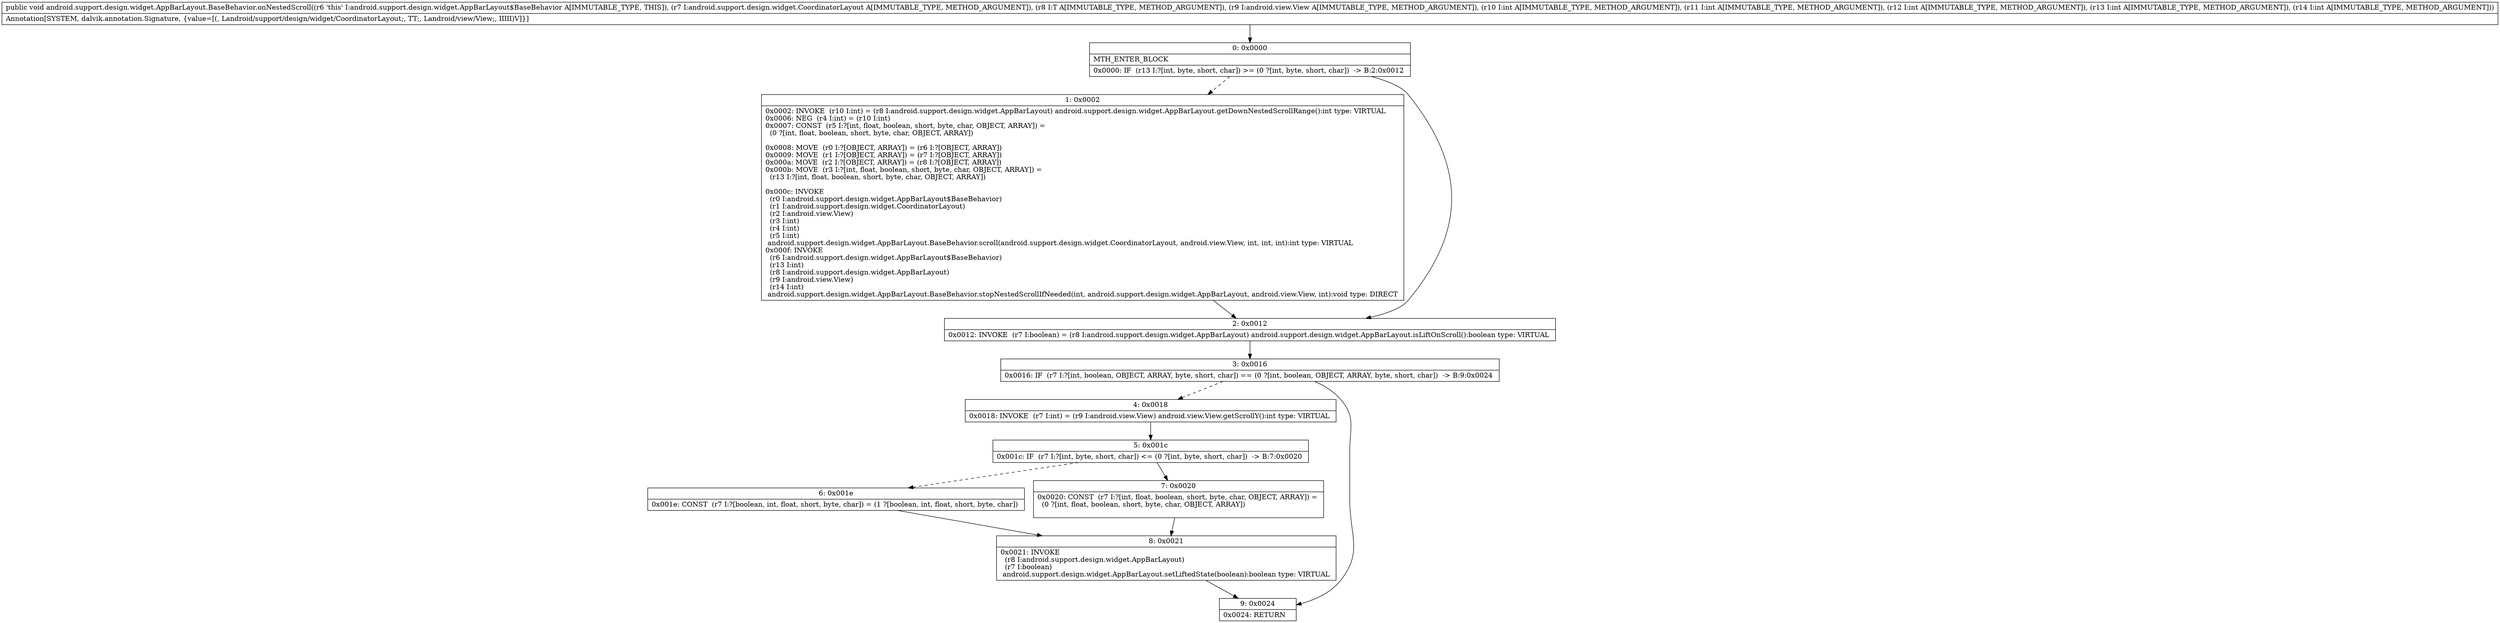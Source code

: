 digraph "CFG forandroid.support.design.widget.AppBarLayout.BaseBehavior.onNestedScroll(Landroid\/support\/design\/widget\/CoordinatorLayout;Landroid\/support\/design\/widget\/AppBarLayout;Landroid\/view\/View;IIIII)V" {
Node_0 [shape=record,label="{0\:\ 0x0000|MTH_ENTER_BLOCK\l|0x0000: IF  (r13 I:?[int, byte, short, char]) \>= (0 ?[int, byte, short, char])  \-\> B:2:0x0012 \l}"];
Node_1 [shape=record,label="{1\:\ 0x0002|0x0002: INVOKE  (r10 I:int) = (r8 I:android.support.design.widget.AppBarLayout) android.support.design.widget.AppBarLayout.getDownNestedScrollRange():int type: VIRTUAL \l0x0006: NEG  (r4 I:int) = (r10 I:int) \l0x0007: CONST  (r5 I:?[int, float, boolean, short, byte, char, OBJECT, ARRAY]) = \l  (0 ?[int, float, boolean, short, byte, char, OBJECT, ARRAY])\l \l0x0008: MOVE  (r0 I:?[OBJECT, ARRAY]) = (r6 I:?[OBJECT, ARRAY]) \l0x0009: MOVE  (r1 I:?[OBJECT, ARRAY]) = (r7 I:?[OBJECT, ARRAY]) \l0x000a: MOVE  (r2 I:?[OBJECT, ARRAY]) = (r8 I:?[OBJECT, ARRAY]) \l0x000b: MOVE  (r3 I:?[int, float, boolean, short, byte, char, OBJECT, ARRAY]) = \l  (r13 I:?[int, float, boolean, short, byte, char, OBJECT, ARRAY])\l \l0x000c: INVOKE  \l  (r0 I:android.support.design.widget.AppBarLayout$BaseBehavior)\l  (r1 I:android.support.design.widget.CoordinatorLayout)\l  (r2 I:android.view.View)\l  (r3 I:int)\l  (r4 I:int)\l  (r5 I:int)\l android.support.design.widget.AppBarLayout.BaseBehavior.scroll(android.support.design.widget.CoordinatorLayout, android.view.View, int, int, int):int type: VIRTUAL \l0x000f: INVOKE  \l  (r6 I:android.support.design.widget.AppBarLayout$BaseBehavior)\l  (r13 I:int)\l  (r8 I:android.support.design.widget.AppBarLayout)\l  (r9 I:android.view.View)\l  (r14 I:int)\l android.support.design.widget.AppBarLayout.BaseBehavior.stopNestedScrollIfNeeded(int, android.support.design.widget.AppBarLayout, android.view.View, int):void type: DIRECT \l}"];
Node_2 [shape=record,label="{2\:\ 0x0012|0x0012: INVOKE  (r7 I:boolean) = (r8 I:android.support.design.widget.AppBarLayout) android.support.design.widget.AppBarLayout.isLiftOnScroll():boolean type: VIRTUAL \l}"];
Node_3 [shape=record,label="{3\:\ 0x0016|0x0016: IF  (r7 I:?[int, boolean, OBJECT, ARRAY, byte, short, char]) == (0 ?[int, boolean, OBJECT, ARRAY, byte, short, char])  \-\> B:9:0x0024 \l}"];
Node_4 [shape=record,label="{4\:\ 0x0018|0x0018: INVOKE  (r7 I:int) = (r9 I:android.view.View) android.view.View.getScrollY():int type: VIRTUAL \l}"];
Node_5 [shape=record,label="{5\:\ 0x001c|0x001c: IF  (r7 I:?[int, byte, short, char]) \<= (0 ?[int, byte, short, char])  \-\> B:7:0x0020 \l}"];
Node_6 [shape=record,label="{6\:\ 0x001e|0x001e: CONST  (r7 I:?[boolean, int, float, short, byte, char]) = (1 ?[boolean, int, float, short, byte, char]) \l}"];
Node_7 [shape=record,label="{7\:\ 0x0020|0x0020: CONST  (r7 I:?[int, float, boolean, short, byte, char, OBJECT, ARRAY]) = \l  (0 ?[int, float, boolean, short, byte, char, OBJECT, ARRAY])\l \l}"];
Node_8 [shape=record,label="{8\:\ 0x0021|0x0021: INVOKE  \l  (r8 I:android.support.design.widget.AppBarLayout)\l  (r7 I:boolean)\l android.support.design.widget.AppBarLayout.setLiftedState(boolean):boolean type: VIRTUAL \l}"];
Node_9 [shape=record,label="{9\:\ 0x0024|0x0024: RETURN   \l}"];
MethodNode[shape=record,label="{public void android.support.design.widget.AppBarLayout.BaseBehavior.onNestedScroll((r6 'this' I:android.support.design.widget.AppBarLayout$BaseBehavior A[IMMUTABLE_TYPE, THIS]), (r7 I:android.support.design.widget.CoordinatorLayout A[IMMUTABLE_TYPE, METHOD_ARGUMENT]), (r8 I:T A[IMMUTABLE_TYPE, METHOD_ARGUMENT]), (r9 I:android.view.View A[IMMUTABLE_TYPE, METHOD_ARGUMENT]), (r10 I:int A[IMMUTABLE_TYPE, METHOD_ARGUMENT]), (r11 I:int A[IMMUTABLE_TYPE, METHOD_ARGUMENT]), (r12 I:int A[IMMUTABLE_TYPE, METHOD_ARGUMENT]), (r13 I:int A[IMMUTABLE_TYPE, METHOD_ARGUMENT]), (r14 I:int A[IMMUTABLE_TYPE, METHOD_ARGUMENT]))  | Annotation[SYSTEM, dalvik.annotation.Signature, \{value=[(, Landroid\/support\/design\/widget\/CoordinatorLayout;, TT;, Landroid\/view\/View;, IIIII)V]\}]\l}"];
MethodNode -> Node_0;
Node_0 -> Node_1[style=dashed];
Node_0 -> Node_2;
Node_1 -> Node_2;
Node_2 -> Node_3;
Node_3 -> Node_4[style=dashed];
Node_3 -> Node_9;
Node_4 -> Node_5;
Node_5 -> Node_6[style=dashed];
Node_5 -> Node_7;
Node_6 -> Node_8;
Node_7 -> Node_8;
Node_8 -> Node_9;
}

